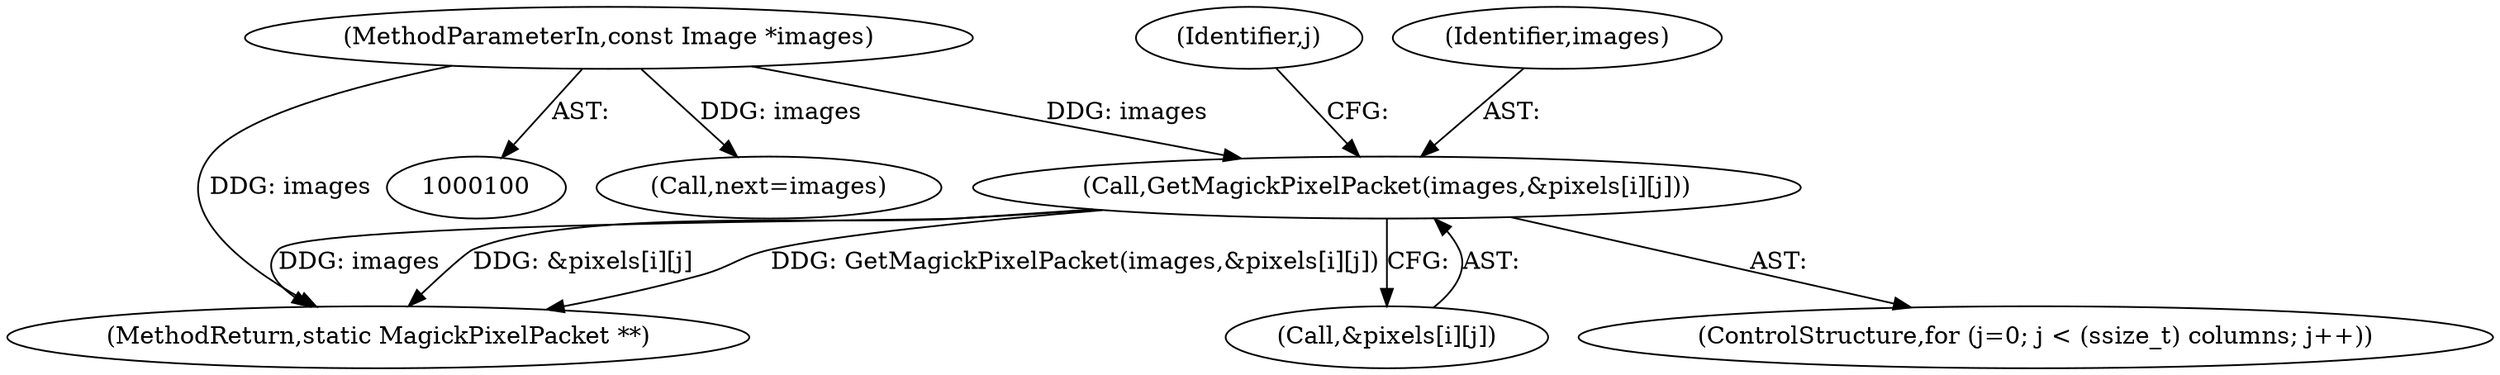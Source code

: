 digraph "0_ImageMagick6_5e409ae7a389cdf2ed17469303be3f3f21cec450@array" {
"1000216" [label="(Call,GetMagickPixelPacket(images,&pixels[i][j]))"];
"1000101" [label="(MethodParameterIn,const Image *images)"];
"1000150" [label="(Call,next=images)"];
"1000101" [label="(MethodParameterIn,const Image *images)"];
"1000226" [label="(MethodReturn,static MagickPixelPacket **)"];
"1000215" [label="(Identifier,j)"];
"1000218" [label="(Call,&pixels[i][j])"];
"1000205" [label="(ControlStructure,for (j=0; j < (ssize_t) columns; j++))"];
"1000216" [label="(Call,GetMagickPixelPacket(images,&pixels[i][j]))"];
"1000217" [label="(Identifier,images)"];
"1000216" -> "1000205"  [label="AST: "];
"1000216" -> "1000218"  [label="CFG: "];
"1000217" -> "1000216"  [label="AST: "];
"1000218" -> "1000216"  [label="AST: "];
"1000215" -> "1000216"  [label="CFG: "];
"1000216" -> "1000226"  [label="DDG: GetMagickPixelPacket(images,&pixels[i][j])"];
"1000216" -> "1000226"  [label="DDG: images"];
"1000216" -> "1000226"  [label="DDG: &pixels[i][j]"];
"1000101" -> "1000216"  [label="DDG: images"];
"1000101" -> "1000100"  [label="AST: "];
"1000101" -> "1000226"  [label="DDG: images"];
"1000101" -> "1000150"  [label="DDG: images"];
}
